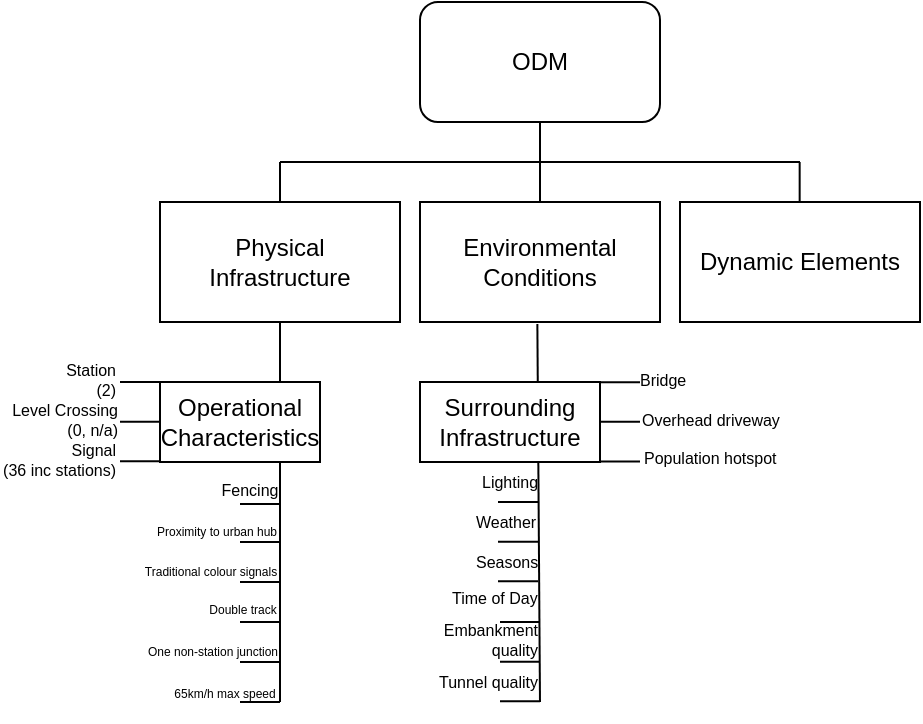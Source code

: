<mxfile version="27.0.1">
  <diagram name="Page-1" id="Ba9MUMpigtFc8VhYnScw">
    <mxGraphModel dx="974" dy="652" grid="1" gridSize="10" guides="1" tooltips="1" connect="1" arrows="1" fold="1" page="1" pageScale="1" pageWidth="1654" pageHeight="2336" math="0" shadow="0">
      <root>
        <mxCell id="0" />
        <mxCell id="1" parent="0" />
        <mxCell id="-R15y1pQ6oSKtwiCRdAU-32" value="" style="endArrow=none;html=1;rounded=0;fontSize=12;startSize=8;endSize=8;curved=1;entryX=0.489;entryY=1.016;entryDx=0;entryDy=0;entryPerimeter=0;" edge="1" parent="1" target="-R15y1pQ6oSKtwiCRdAU-3">
          <mxGeometry width="50" height="50" relative="1" as="geometry">
            <mxPoint x="370" y="480" as="sourcePoint" />
            <mxPoint x="390" y="300" as="targetPoint" />
          </mxGeometry>
        </mxCell>
        <mxCell id="-R15y1pQ6oSKtwiCRdAU-17" value="" style="endArrow=none;html=1;rounded=0;fontSize=12;startSize=8;endSize=8;curved=1;entryX=0.5;entryY=1;entryDx=0;entryDy=0;" edge="1" parent="1" target="-R15y1pQ6oSKtwiCRdAU-2">
          <mxGeometry width="50" height="50" relative="1" as="geometry">
            <mxPoint x="240" y="480" as="sourcePoint" />
            <mxPoint x="270" y="390" as="targetPoint" />
          </mxGeometry>
        </mxCell>
        <mxCell id="-R15y1pQ6oSKtwiCRdAU-1" value="ODM" style="rounded=1;whiteSpace=wrap;html=1;" vertex="1" parent="1">
          <mxGeometry x="310" y="130" width="120" height="60" as="geometry" />
        </mxCell>
        <mxCell id="-R15y1pQ6oSKtwiCRdAU-2" value="Physical Infrastructure" style="rounded=0;whiteSpace=wrap;html=1;" vertex="1" parent="1">
          <mxGeometry x="180" y="230" width="120" height="60" as="geometry" />
        </mxCell>
        <mxCell id="-R15y1pQ6oSKtwiCRdAU-3" value="Environmental Conditions" style="rounded=0;whiteSpace=wrap;html=1;" vertex="1" parent="1">
          <mxGeometry x="310" y="230" width="120" height="60" as="geometry" />
        </mxCell>
        <mxCell id="-R15y1pQ6oSKtwiCRdAU-4" value="Operational Characteristics" style="rounded=0;whiteSpace=wrap;html=1;" vertex="1" parent="1">
          <mxGeometry x="180" y="320" width="80" height="40" as="geometry" />
        </mxCell>
        <mxCell id="-R15y1pQ6oSKtwiCRdAU-5" value="Surrounding Infrastructure" style="rounded=0;whiteSpace=wrap;html=1;" vertex="1" parent="1">
          <mxGeometry x="310" y="320" width="90" height="40" as="geometry" />
        </mxCell>
        <mxCell id="-R15y1pQ6oSKtwiCRdAU-6" value="Dynamic Elements" style="rounded=0;whiteSpace=wrap;html=1;" vertex="1" parent="1">
          <mxGeometry x="440" y="230" width="120" height="60" as="geometry" />
        </mxCell>
        <mxCell id="-R15y1pQ6oSKtwiCRdAU-7" value="" style="endArrow=none;html=1;rounded=0;fontSize=12;startSize=8;endSize=8;curved=1;entryX=0.5;entryY=1;entryDx=0;entryDy=0;exitX=0.5;exitY=0;exitDx=0;exitDy=0;" edge="1" parent="1" source="-R15y1pQ6oSKtwiCRdAU-3" target="-R15y1pQ6oSKtwiCRdAU-1">
          <mxGeometry width="50" height="50" relative="1" as="geometry">
            <mxPoint x="330" y="360" as="sourcePoint" />
            <mxPoint x="380" y="310" as="targetPoint" />
          </mxGeometry>
        </mxCell>
        <mxCell id="-R15y1pQ6oSKtwiCRdAU-8" value="" style="endArrow=none;html=1;rounded=0;fontSize=12;startSize=8;endSize=8;curved=1;" edge="1" parent="1">
          <mxGeometry width="50" height="50" relative="1" as="geometry">
            <mxPoint x="240" y="210" as="sourcePoint" />
            <mxPoint x="500" y="210" as="targetPoint" />
          </mxGeometry>
        </mxCell>
        <mxCell id="-R15y1pQ6oSKtwiCRdAU-9" value="" style="endArrow=none;html=1;rounded=0;fontSize=12;startSize=8;endSize=8;curved=1;exitX=0.5;exitY=0;exitDx=0;exitDy=0;" edge="1" parent="1" source="-R15y1pQ6oSKtwiCRdAU-2">
          <mxGeometry width="50" height="50" relative="1" as="geometry">
            <mxPoint x="330" y="360" as="sourcePoint" />
            <mxPoint x="240" y="210" as="targetPoint" />
          </mxGeometry>
        </mxCell>
        <mxCell id="-R15y1pQ6oSKtwiCRdAU-10" value="" style="endArrow=none;html=1;rounded=0;fontSize=12;startSize=8;endSize=8;curved=1;exitX=0.5;exitY=0;exitDx=0;exitDy=0;" edge="1" parent="1">
          <mxGeometry width="50" height="50" relative="1" as="geometry">
            <mxPoint x="499.83" y="230" as="sourcePoint" />
            <mxPoint x="499.83" y="210" as="targetPoint" />
          </mxGeometry>
        </mxCell>
        <mxCell id="-R15y1pQ6oSKtwiCRdAU-11" value="" style="endArrow=none;html=1;rounded=0;fontSize=12;startSize=8;endSize=8;curved=1;entryX=0;entryY=0;entryDx=0;entryDy=0;" edge="1" parent="1" target="-R15y1pQ6oSKtwiCRdAU-4">
          <mxGeometry width="50" height="50" relative="1" as="geometry">
            <mxPoint x="160" y="320" as="sourcePoint" />
            <mxPoint x="210" y="310" as="targetPoint" />
          </mxGeometry>
        </mxCell>
        <mxCell id="-R15y1pQ6oSKtwiCRdAU-12" value="&lt;div style=&quot;line-height: 80%;&quot;&gt;&lt;div&gt;&lt;font style=&quot;font-size: 8px; line-height: 80%;&quot;&gt;Station&lt;/font&gt;&lt;/div&gt;&lt;div&gt;&lt;font style=&quot;font-size: 8px; line-height: 80%;&quot;&gt;(2)&lt;/font&gt;&lt;/div&gt;&lt;/div&gt;" style="text;html=1;align=right;verticalAlign=middle;whiteSpace=wrap;rounded=0;" vertex="1" parent="1">
          <mxGeometry x="100" y="303" width="60" height="30" as="geometry" />
        </mxCell>
        <mxCell id="-R15y1pQ6oSKtwiCRdAU-13" value="" style="endArrow=none;html=1;rounded=0;fontSize=12;startSize=8;endSize=8;curved=1;entryX=0;entryY=0;entryDx=0;entryDy=0;" edge="1" parent="1">
          <mxGeometry width="50" height="50" relative="1" as="geometry">
            <mxPoint x="160" y="339.83" as="sourcePoint" />
            <mxPoint x="180" y="339.83" as="targetPoint" />
          </mxGeometry>
        </mxCell>
        <mxCell id="-R15y1pQ6oSKtwiCRdAU-14" value="&lt;div style=&quot;line-height: 80%;&quot;&gt;&lt;div&gt;&lt;font style=&quot;font-size: 8px; line-height: 80%;&quot;&gt;Level Crossing&lt;/font&gt;&lt;/div&gt;&lt;div&gt;&lt;font style=&quot;font-size: 8px; line-height: 80%;&quot;&gt;(0, n/a)&lt;/font&gt;&lt;/div&gt;&lt;/div&gt;" style="text;html=1;align=right;verticalAlign=middle;whiteSpace=wrap;rounded=0;" vertex="1" parent="1">
          <mxGeometry x="101" y="323" width="60" height="30" as="geometry" />
        </mxCell>
        <mxCell id="-R15y1pQ6oSKtwiCRdAU-15" value="" style="endArrow=none;html=1;rounded=0;fontSize=12;startSize=8;endSize=8;curved=1;entryX=0;entryY=0;entryDx=0;entryDy=0;" edge="1" parent="1">
          <mxGeometry width="50" height="50" relative="1" as="geometry">
            <mxPoint x="160" y="359.67" as="sourcePoint" />
            <mxPoint x="180" y="359.67" as="targetPoint" />
          </mxGeometry>
        </mxCell>
        <mxCell id="-R15y1pQ6oSKtwiCRdAU-16" value="&lt;div style=&quot;line-height: 80%;&quot;&gt;&lt;div&gt;&lt;font style=&quot;font-size: 8px; line-height: 80%;&quot;&gt;Signal&lt;/font&gt;&lt;/div&gt;&lt;font style=&quot;font-size: 8px; line-height: 80%;&quot;&gt;(36 inc stations)&lt;/font&gt;&lt;/div&gt;" style="text;html=1;align=right;verticalAlign=middle;whiteSpace=wrap;rounded=0;" vertex="1" parent="1">
          <mxGeometry x="100" y="343" width="60" height="30" as="geometry" />
        </mxCell>
        <mxCell id="-R15y1pQ6oSKtwiCRdAU-18" value="" style="endArrow=none;html=1;rounded=0;fontSize=12;startSize=8;endSize=8;curved=1;entryX=0;entryY=0;entryDx=0;entryDy=0;" edge="1" parent="1">
          <mxGeometry width="50" height="50" relative="1" as="geometry">
            <mxPoint x="220" y="400" as="sourcePoint" />
            <mxPoint x="240" y="400" as="targetPoint" />
          </mxGeometry>
        </mxCell>
        <mxCell id="-R15y1pQ6oSKtwiCRdAU-19" value="" style="endArrow=none;html=1;rounded=0;fontSize=12;startSize=8;endSize=8;curved=1;entryX=0;entryY=0;entryDx=0;entryDy=0;" edge="1" parent="1">
          <mxGeometry width="50" height="50" relative="1" as="geometry">
            <mxPoint x="220" y="381" as="sourcePoint" />
            <mxPoint x="240" y="381" as="targetPoint" />
          </mxGeometry>
        </mxCell>
        <mxCell id="-R15y1pQ6oSKtwiCRdAU-20" value="" style="endArrow=none;html=1;rounded=0;fontSize=12;startSize=8;endSize=8;curved=1;entryX=0;entryY=0;entryDx=0;entryDy=0;" edge="1" parent="1">
          <mxGeometry width="50" height="50" relative="1" as="geometry">
            <mxPoint x="220" y="420" as="sourcePoint" />
            <mxPoint x="240" y="420" as="targetPoint" />
          </mxGeometry>
        </mxCell>
        <mxCell id="-R15y1pQ6oSKtwiCRdAU-21" value="" style="endArrow=none;html=1;rounded=0;fontSize=12;startSize=8;endSize=8;curved=1;entryX=0;entryY=0;entryDx=0;entryDy=0;" edge="1" parent="1">
          <mxGeometry width="50" height="50" relative="1" as="geometry">
            <mxPoint x="220" y="440" as="sourcePoint" />
            <mxPoint x="240" y="440" as="targetPoint" />
          </mxGeometry>
        </mxCell>
        <mxCell id="-R15y1pQ6oSKtwiCRdAU-22" value="" style="endArrow=none;html=1;rounded=0;fontSize=12;startSize=8;endSize=8;curved=1;entryX=0;entryY=0;entryDx=0;entryDy=0;" edge="1" parent="1">
          <mxGeometry width="50" height="50" relative="1" as="geometry">
            <mxPoint x="220" y="460" as="sourcePoint" />
            <mxPoint x="240" y="460" as="targetPoint" />
          </mxGeometry>
        </mxCell>
        <mxCell id="-R15y1pQ6oSKtwiCRdAU-23" value="" style="endArrow=none;html=1;rounded=0;fontSize=12;startSize=8;endSize=8;curved=1;entryX=0;entryY=0;entryDx=0;entryDy=0;" edge="1" parent="1">
          <mxGeometry width="50" height="50" relative="1" as="geometry">
            <mxPoint x="220" y="480" as="sourcePoint" />
            <mxPoint x="240" y="480" as="targetPoint" />
          </mxGeometry>
        </mxCell>
        <mxCell id="-R15y1pQ6oSKtwiCRdAU-24" value="&lt;font style=&quot;font-size: 8px;&quot;&gt;Fencing&lt;/font&gt;" style="text;html=1;align=center;verticalAlign=middle;whiteSpace=wrap;rounded=0;" vertex="1" parent="1">
          <mxGeometry x="195" y="358" width="60" height="30" as="geometry" />
        </mxCell>
        <mxCell id="-R15y1pQ6oSKtwiCRdAU-25" value="&lt;div style=&quot;line-height: 80%;&quot;&gt;&lt;font style=&quot;line-height: 80%; font-size: 6px;&quot;&gt;Proximity to urban hub&lt;/font&gt;&lt;/div&gt;" style="text;html=1;align=center;verticalAlign=middle;whiteSpace=wrap;rounded=0;" vertex="1" parent="1">
          <mxGeometry x="170" y="378" width="77" height="30" as="geometry" />
        </mxCell>
        <mxCell id="-R15y1pQ6oSKtwiCRdAU-26" value="&lt;div style=&quot;line-height: 80%;&quot;&gt;&lt;font style=&quot;line-height: 80%; font-size: 6px;&quot;&gt;Traditional colour signals&lt;/font&gt;&lt;/div&gt;" style="text;html=1;align=center;verticalAlign=middle;whiteSpace=wrap;rounded=0;" vertex="1" parent="1">
          <mxGeometry x="167" y="398" width="77" height="30" as="geometry" />
        </mxCell>
        <mxCell id="-R15y1pQ6oSKtwiCRdAU-29" value="&lt;div style=&quot;line-height: 80%;&quot;&gt;&lt;font style=&quot;line-height: 80%; font-size: 6px;&quot;&gt;Double track&lt;/font&gt;&lt;/div&gt;" style="text;html=1;align=center;verticalAlign=middle;whiteSpace=wrap;rounded=0;" vertex="1" parent="1">
          <mxGeometry x="183" y="417" width="77" height="30" as="geometry" />
        </mxCell>
        <mxCell id="-R15y1pQ6oSKtwiCRdAU-30" value="&lt;div style=&quot;line-height: 80%;&quot;&gt;&lt;font style=&quot;line-height: 80%; font-size: 6px;&quot;&gt;One non-station junction&lt;/font&gt;&lt;/div&gt;" style="text;html=1;align=center;verticalAlign=middle;whiteSpace=wrap;rounded=0;" vertex="1" parent="1">
          <mxGeometry x="168" y="438" width="77" height="30" as="geometry" />
        </mxCell>
        <mxCell id="-R15y1pQ6oSKtwiCRdAU-31" value="&lt;div&gt;&lt;font style=&quot;font-size: 6px;&quot;&gt;65km/h max speed&lt;/font&gt;&lt;/div&gt;" style="text;html=1;align=center;verticalAlign=middle;whiteSpace=wrap;rounded=0;fontSize=8;" vertex="1" parent="1">
          <mxGeometry x="174" y="460" width="77" height="30" as="geometry" />
        </mxCell>
        <mxCell id="-R15y1pQ6oSKtwiCRdAU-33" value="" style="endArrow=none;html=1;rounded=0;fontSize=12;startSize=8;endSize=8;curved=1;entryX=0;entryY=0;entryDx=0;entryDy=0;" edge="1" parent="1">
          <mxGeometry width="50" height="50" relative="1" as="geometry">
            <mxPoint x="400" y="320.09" as="sourcePoint" />
            <mxPoint x="420" y="320.09" as="targetPoint" />
          </mxGeometry>
        </mxCell>
        <mxCell id="-R15y1pQ6oSKtwiCRdAU-34" value="" style="endArrow=none;html=1;rounded=0;fontSize=12;startSize=8;endSize=8;curved=1;entryX=0;entryY=0;entryDx=0;entryDy=0;" edge="1" parent="1">
          <mxGeometry width="50" height="50" relative="1" as="geometry">
            <mxPoint x="400" y="339.92" as="sourcePoint" />
            <mxPoint x="420" y="339.92" as="targetPoint" />
          </mxGeometry>
        </mxCell>
        <mxCell id="-R15y1pQ6oSKtwiCRdAU-35" value="" style="endArrow=none;html=1;rounded=0;fontSize=12;startSize=8;endSize=8;curved=1;entryX=0;entryY=0;entryDx=0;entryDy=0;" edge="1" parent="1">
          <mxGeometry width="50" height="50" relative="1" as="geometry">
            <mxPoint x="400" y="359.76" as="sourcePoint" />
            <mxPoint x="420" y="359.76" as="targetPoint" />
          </mxGeometry>
        </mxCell>
        <mxCell id="-R15y1pQ6oSKtwiCRdAU-36" value="&lt;div align=&quot;left&quot; style=&quot;line-height: 80%;&quot;&gt;&lt;div&gt;&lt;font style=&quot;font-size: 8px; line-height: 80%;&quot;&gt;Bridge&lt;/font&gt;&lt;/div&gt;&lt;/div&gt;" style="text;html=1;align=left;verticalAlign=middle;whiteSpace=wrap;rounded=0;" vertex="1" parent="1">
          <mxGeometry x="418" y="303" width="60" height="30" as="geometry" />
        </mxCell>
        <mxCell id="-R15y1pQ6oSKtwiCRdAU-38" value="&lt;div align=&quot;left&quot; style=&quot;line-height: 80%;&quot;&gt;&lt;div&gt;&lt;font style=&quot;font-size: 8px; line-height: 80%;&quot;&gt;Overhead driveway&lt;/font&gt;&lt;/div&gt;&lt;/div&gt;" style="text;html=1;align=left;verticalAlign=middle;whiteSpace=wrap;rounded=0;" vertex="1" parent="1">
          <mxGeometry x="419" y="323" width="81" height="30" as="geometry" />
        </mxCell>
        <mxCell id="-R15y1pQ6oSKtwiCRdAU-40" value="&lt;div align=&quot;left&quot; style=&quot;line-height: 80%;&quot;&gt;&lt;div&gt;&lt;font style=&quot;font-size: 8px; line-height: 80%;&quot;&gt;Population hotspot&lt;/font&gt;&lt;/div&gt;&lt;/div&gt;" style="text;html=1;align=left;verticalAlign=middle;whiteSpace=wrap;rounded=0;" vertex="1" parent="1">
          <mxGeometry x="420" y="342" width="81" height="30" as="geometry" />
        </mxCell>
        <mxCell id="-R15y1pQ6oSKtwiCRdAU-41" value="" style="endArrow=none;html=1;rounded=0;fontSize=12;startSize=8;endSize=8;curved=1;entryX=0;entryY=0;entryDx=0;entryDy=0;" edge="1" parent="1">
          <mxGeometry width="50" height="50" relative="1" as="geometry">
            <mxPoint x="349" y="380" as="sourcePoint" />
            <mxPoint x="369" y="380" as="targetPoint" />
          </mxGeometry>
        </mxCell>
        <mxCell id="-R15y1pQ6oSKtwiCRdAU-42" value="" style="endArrow=none;html=1;rounded=0;fontSize=12;startSize=8;endSize=8;curved=1;entryX=0;entryY=0;entryDx=0;entryDy=0;" edge="1" parent="1">
          <mxGeometry width="50" height="50" relative="1" as="geometry">
            <mxPoint x="349" y="399.83" as="sourcePoint" />
            <mxPoint x="369" y="399.83" as="targetPoint" />
          </mxGeometry>
        </mxCell>
        <mxCell id="-R15y1pQ6oSKtwiCRdAU-43" value="" style="endArrow=none;html=1;rounded=0;fontSize=12;startSize=8;endSize=8;curved=1;entryX=0;entryY=0;entryDx=0;entryDy=0;" edge="1" parent="1">
          <mxGeometry width="50" height="50" relative="1" as="geometry">
            <mxPoint x="349" y="419.67" as="sourcePoint" />
            <mxPoint x="369" y="419.67" as="targetPoint" />
          </mxGeometry>
        </mxCell>
        <mxCell id="-R15y1pQ6oSKtwiCRdAU-44" value="" style="endArrow=none;html=1;rounded=0;fontSize=12;startSize=8;endSize=8;curved=1;entryX=0;entryY=0;entryDx=0;entryDy=0;" edge="1" parent="1">
          <mxGeometry width="50" height="50" relative="1" as="geometry">
            <mxPoint x="350" y="440" as="sourcePoint" />
            <mxPoint x="370" y="440" as="targetPoint" />
          </mxGeometry>
        </mxCell>
        <mxCell id="-R15y1pQ6oSKtwiCRdAU-45" value="" style="endArrow=none;html=1;rounded=0;fontSize=12;startSize=8;endSize=8;curved=1;entryX=0;entryY=0;entryDx=0;entryDy=0;" edge="1" parent="1">
          <mxGeometry width="50" height="50" relative="1" as="geometry">
            <mxPoint x="350" y="459.83" as="sourcePoint" />
            <mxPoint x="370" y="459.83" as="targetPoint" />
          </mxGeometry>
        </mxCell>
        <mxCell id="-R15y1pQ6oSKtwiCRdAU-46" value="" style="endArrow=none;html=1;rounded=0;fontSize=12;startSize=8;endSize=8;curved=1;entryX=0;entryY=0;entryDx=0;entryDy=0;" edge="1" parent="1">
          <mxGeometry width="50" height="50" relative="1" as="geometry">
            <mxPoint x="350" y="479.67" as="sourcePoint" />
            <mxPoint x="370" y="479.67" as="targetPoint" />
          </mxGeometry>
        </mxCell>
        <mxCell id="-R15y1pQ6oSKtwiCRdAU-47" value="&lt;div align=&quot;left&quot; style=&quot;line-height: 80%;&quot;&gt;&lt;div&gt;&lt;font style=&quot;font-size: 8px; line-height: 80%;&quot;&gt;Lighting&lt;/font&gt;&lt;/div&gt;&lt;/div&gt;" style="text;html=1;align=left;verticalAlign=middle;whiteSpace=wrap;rounded=0;" vertex="1" parent="1">
          <mxGeometry x="339" y="354" width="60" height="30" as="geometry" />
        </mxCell>
        <mxCell id="-R15y1pQ6oSKtwiCRdAU-49" value="&lt;div align=&quot;left&quot; style=&quot;line-height: 80%;&quot;&gt;&lt;div&gt;&lt;font style=&quot;font-size: 8px; line-height: 80%;&quot;&gt;Weather&lt;/font&gt;&lt;/div&gt;&lt;/div&gt;" style="text;html=1;align=left;verticalAlign=middle;whiteSpace=wrap;rounded=0;" vertex="1" parent="1">
          <mxGeometry x="336" y="374" width="60" height="30" as="geometry" />
        </mxCell>
        <mxCell id="-R15y1pQ6oSKtwiCRdAU-50" value="&lt;div align=&quot;left&quot; style=&quot;line-height: 80%;&quot;&gt;&lt;div&gt;&lt;font style=&quot;font-size: 8px; line-height: 80%;&quot;&gt;Seasons&lt;/font&gt;&lt;/div&gt;&lt;/div&gt;" style="text;html=1;align=left;verticalAlign=middle;whiteSpace=wrap;rounded=0;" vertex="1" parent="1">
          <mxGeometry x="336" y="394" width="60" height="30" as="geometry" />
        </mxCell>
        <mxCell id="-R15y1pQ6oSKtwiCRdAU-51" value="&lt;div align=&quot;left&quot; style=&quot;line-height: 80%;&quot;&gt;&lt;div&gt;&lt;font style=&quot;font-size: 8px; line-height: 80%;&quot;&gt;Time of Day&lt;/font&gt;&lt;/div&gt;&lt;/div&gt;" style="text;html=1;align=left;verticalAlign=middle;whiteSpace=wrap;rounded=0;" vertex="1" parent="1">
          <mxGeometry x="324" y="412" width="60" height="30" as="geometry" />
        </mxCell>
        <mxCell id="-R15y1pQ6oSKtwiCRdAU-52" value="&lt;div style=&quot;line-height: 80%;&quot;&gt;&lt;div&gt;&lt;font style=&quot;font-size: 8px; line-height: 80%;&quot;&gt;Embankment quality&lt;/font&gt;&lt;/div&gt;&lt;/div&gt;" style="text;html=1;align=right;verticalAlign=middle;whiteSpace=wrap;rounded=0;" vertex="1" parent="1">
          <mxGeometry x="311" y="433" width="60" height="30" as="geometry" />
        </mxCell>
        <mxCell id="-R15y1pQ6oSKtwiCRdAU-53" value="&lt;div style=&quot;line-height: 80%;&quot;&gt;&lt;div&gt;&lt;font style=&quot;font-size: 8px; line-height: 80%;&quot;&gt;Tunnel quality&lt;/font&gt;&lt;/div&gt;&lt;/div&gt;" style="text;html=1;align=right;verticalAlign=middle;whiteSpace=wrap;rounded=0;" vertex="1" parent="1">
          <mxGeometry x="311" y="454" width="60" height="30" as="geometry" />
        </mxCell>
      </root>
    </mxGraphModel>
  </diagram>
</mxfile>
